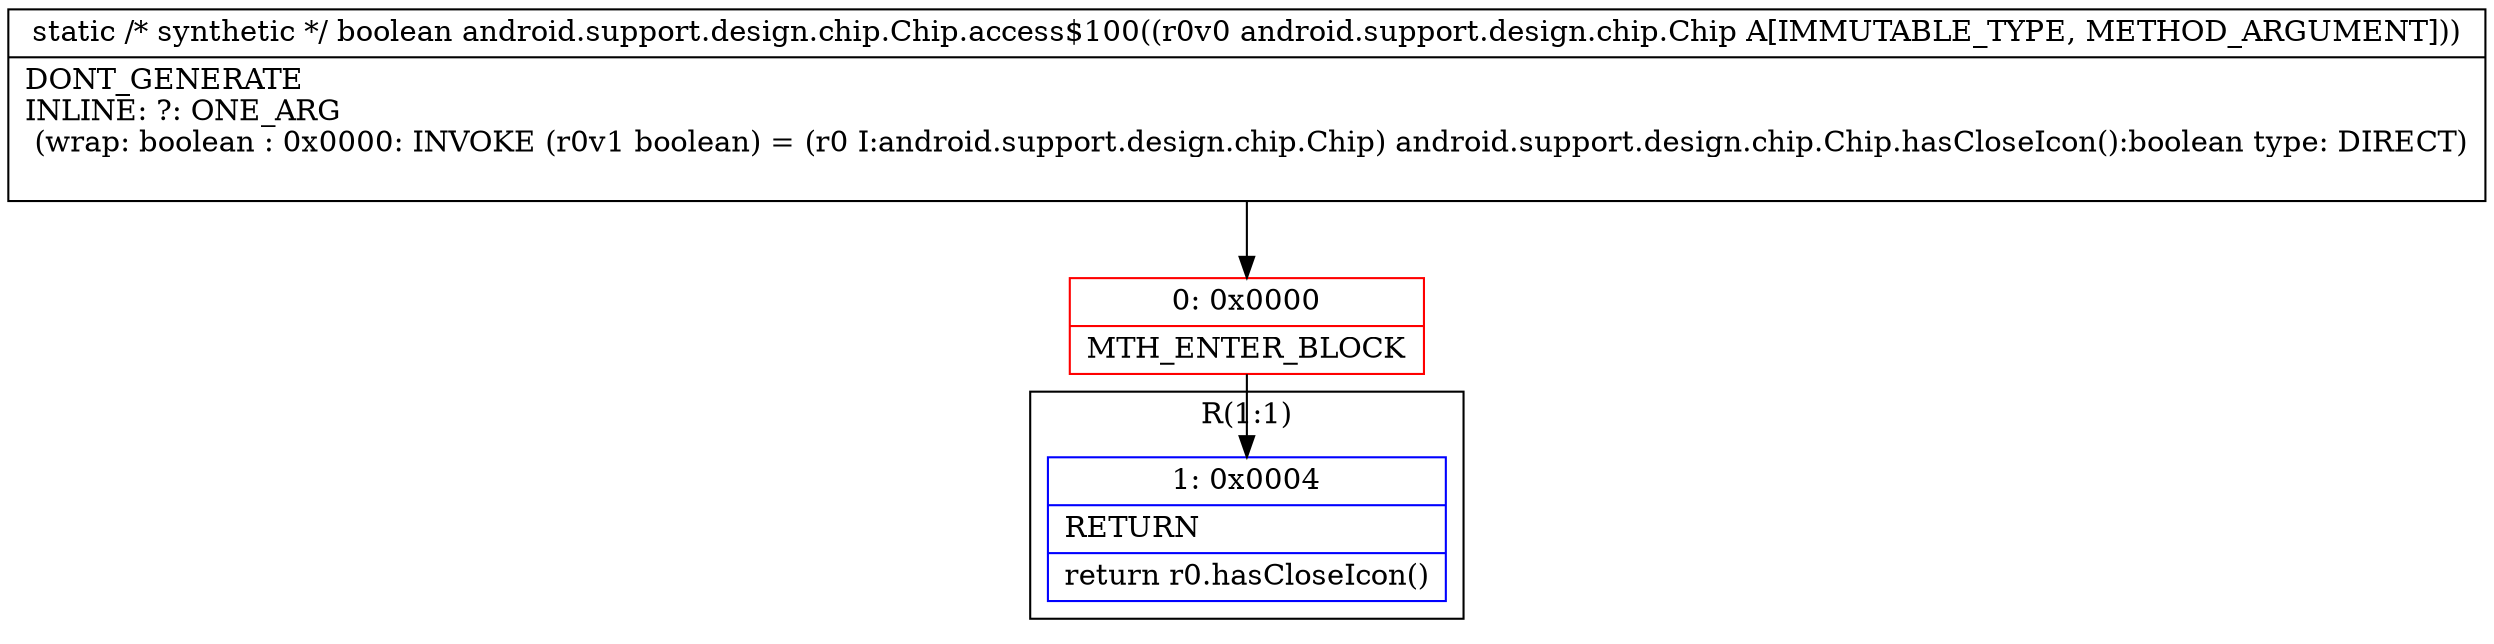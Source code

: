 digraph "CFG forandroid.support.design.chip.Chip.access$100(Landroid\/support\/design\/chip\/Chip;)Z" {
subgraph cluster_Region_618647395 {
label = "R(1:1)";
node [shape=record,color=blue];
Node_1 [shape=record,label="{1\:\ 0x0004|RETURN\l|return r0.hasCloseIcon()\l}"];
}
Node_0 [shape=record,color=red,label="{0\:\ 0x0000|MTH_ENTER_BLOCK\l}"];
MethodNode[shape=record,label="{static \/* synthetic *\/ boolean android.support.design.chip.Chip.access$100((r0v0 android.support.design.chip.Chip A[IMMUTABLE_TYPE, METHOD_ARGUMENT]))  | DONT_GENERATE\lINLINE: ?: ONE_ARG  \l  (wrap: boolean : 0x0000: INVOKE  (r0v1 boolean) = (r0 I:android.support.design.chip.Chip) android.support.design.chip.Chip.hasCloseIcon():boolean type: DIRECT)\l\l}"];
MethodNode -> Node_0;
Node_0 -> Node_1;
}

